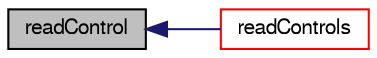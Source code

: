 digraph "readControl"
{
  bgcolor="transparent";
  edge [fontname="FreeSans",fontsize="10",labelfontname="FreeSans",labelfontsize="10"];
  node [fontname="FreeSans",fontsize="10",shape=record];
  rankdir="LR";
  Node309 [label="readControl",height=0.2,width=0.4,color="black", fillcolor="grey75", style="filled", fontcolor="black"];
  Node309 -> Node310 [dir="back",color="midnightblue",fontsize="10",style="solid",fontname="FreeSans"];
  Node310 [label="readControls",height=0.2,width=0.4,color="red",URL="$a26794.html#aa431c382ed4170712dab339fbfd87f5b",tooltip="Read the control parameters from the controlDict_. "];
}
